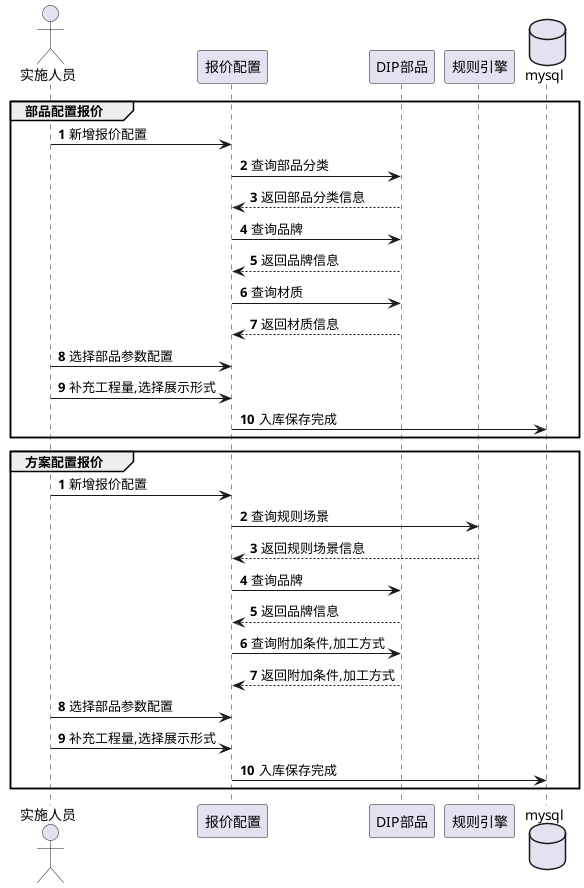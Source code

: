 @startuml
'https://plantuml.com/sequence-diagram

autonumber
actor 实施人员 as actor
participant 报价配置 as config
participant DIP部品 as dip
participant 规则引擎 as rule
database mysql

group 部品配置报价
    actor->config : 新增报价配置
    config->dip : 查询部品分类
    return 返回部品分类信息
    config->dip : 查询品牌
    return 返回品牌信息
    config->dip : 查询材质
    return 返回材质信息
    actor->config : 选择部品参数配置
    actor-> config: 补充工程量,选择展示形式
    config-> mysql : 入库保存完成
end

autonumber
group 方案配置报价
    actor->config :新增报价配置
    config->rule : 查询规则场景
    return 返回规则场景信息
    config->dip : 查询品牌
    return 返回品牌信息
    config->dip : 查询附加条件,加工方式
    return 返回附加条件,加工方式
    actor->config : 选择部品参数配置
    actor-> config: 补充工程量,选择展示形式
    config-> mysql : 入库保存完成
end

@enduml